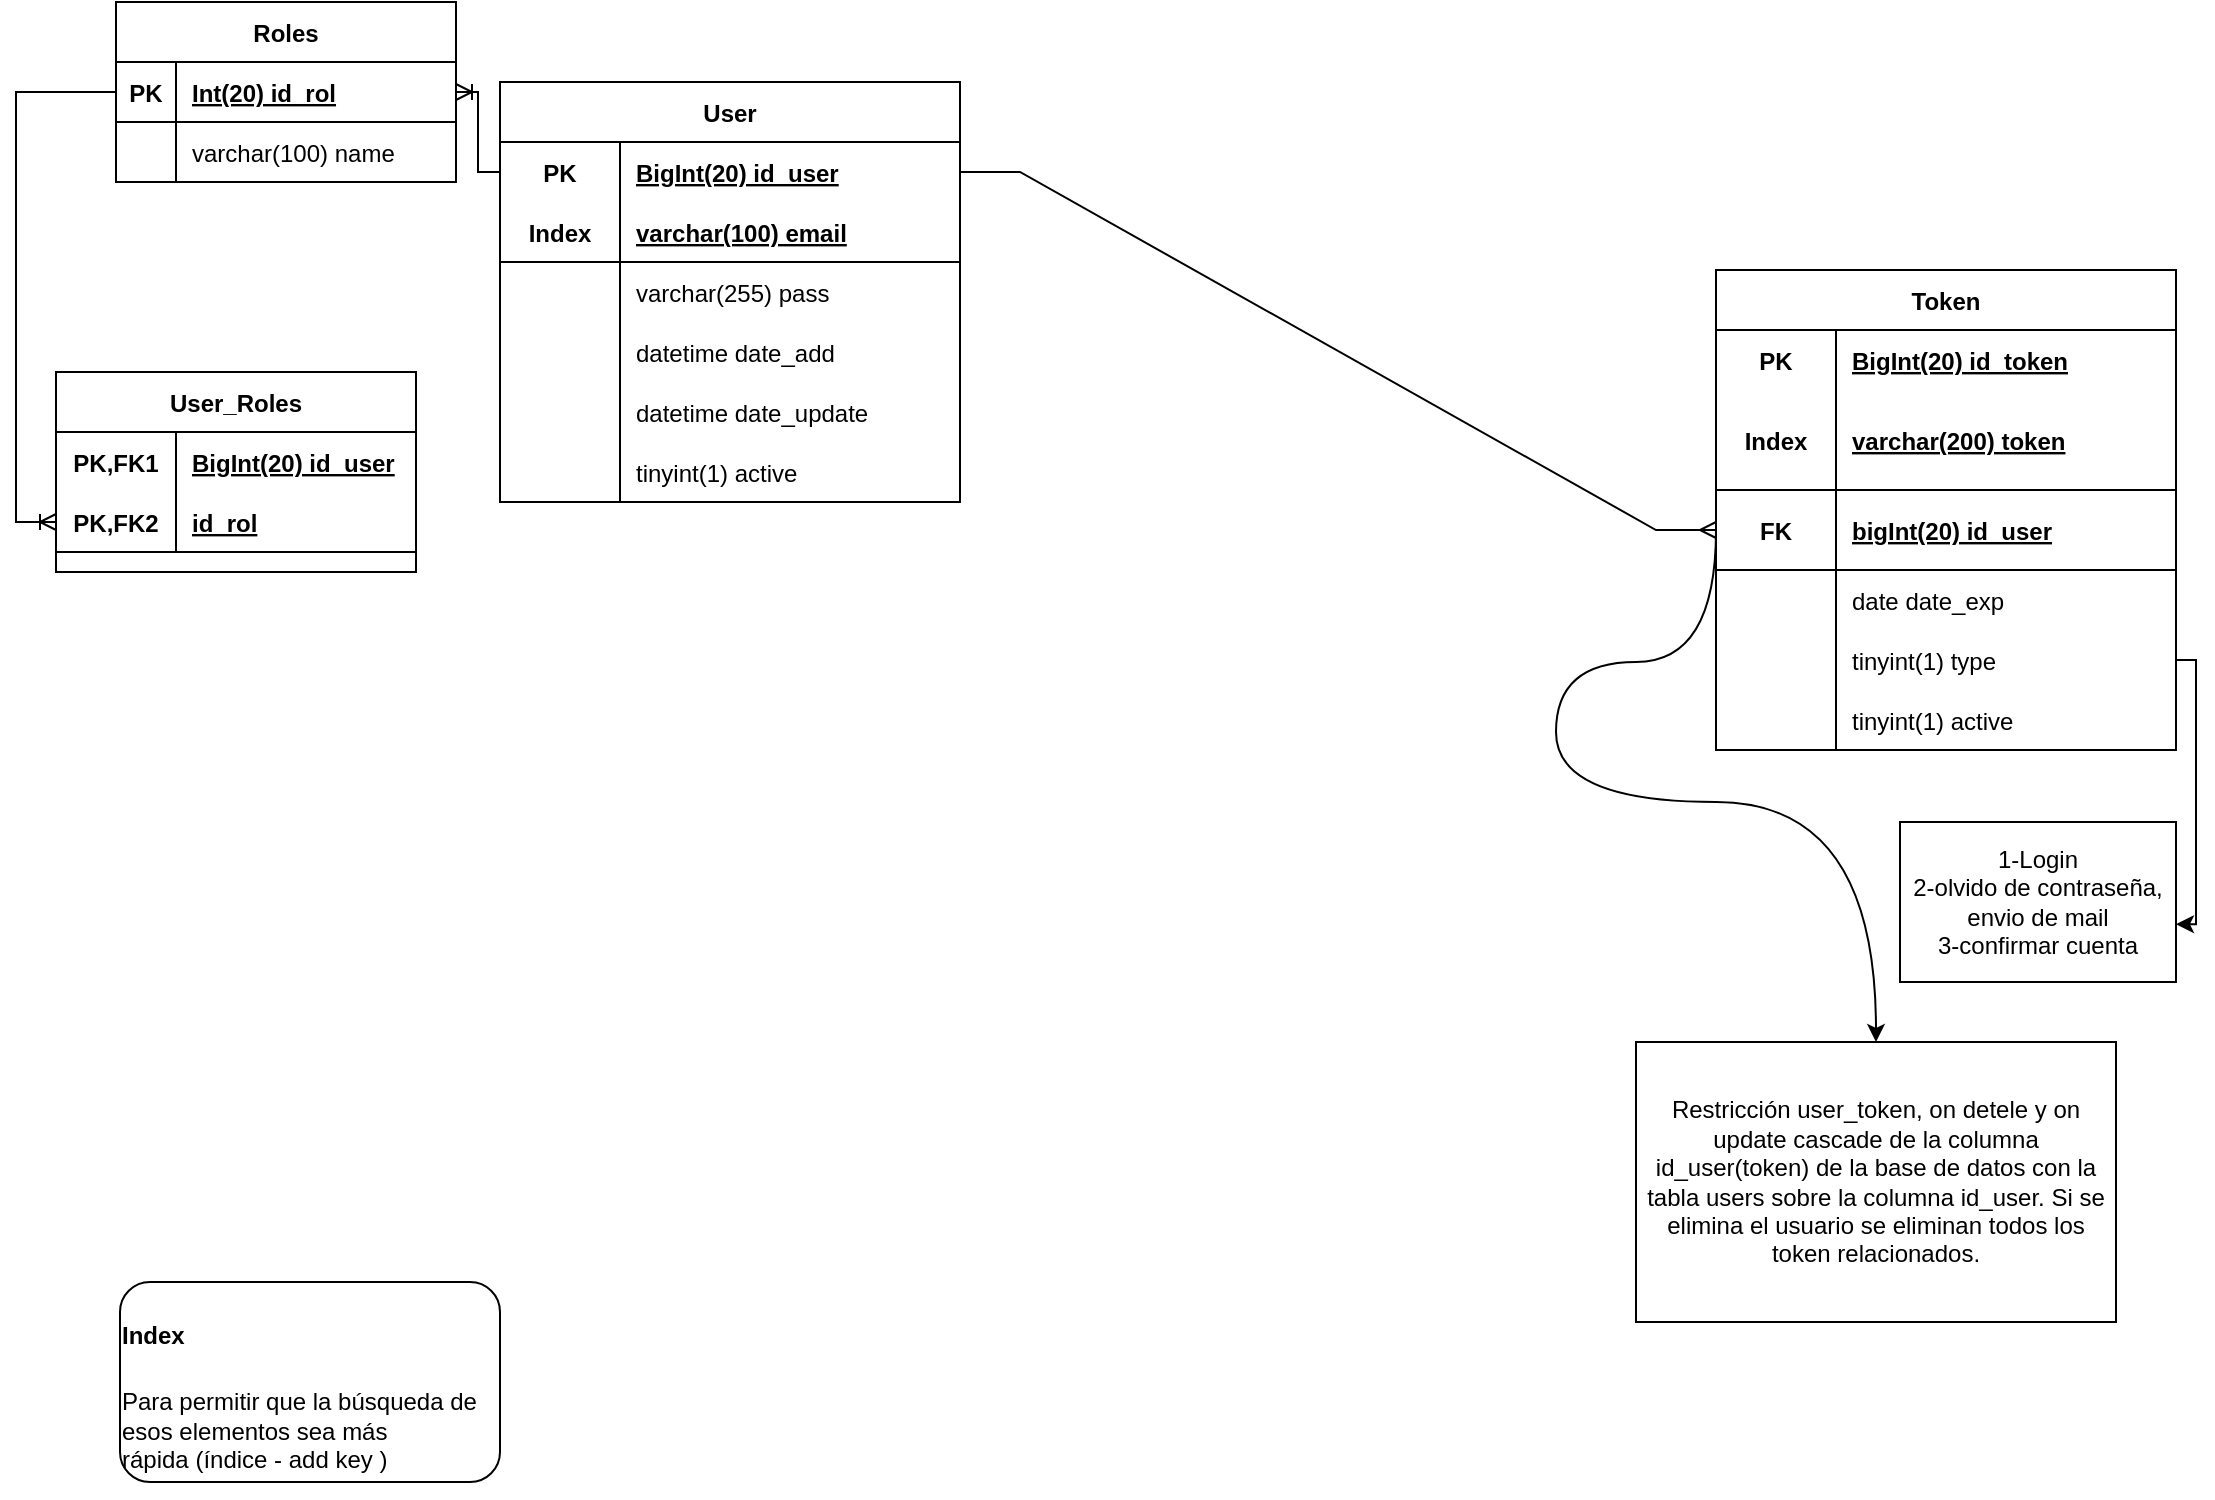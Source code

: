 <mxfile version="15.4.0" type="device"><diagram id="pSnXfoOCE_OVMd1hZphz" name="Página-1"><mxGraphModel dx="1422" dy="822" grid="1" gridSize="10" guides="1" tooltips="1" connect="1" arrows="1" fold="1" page="1" pageScale="1" pageWidth="583" pageHeight="827" math="0" shadow="0"><root><mxCell id="0"/><mxCell id="1" parent="0"/><mxCell id="ktPA_8-1dFrXCUiU2tz8-12" value="User" style="shape=table;startSize=30;container=1;collapsible=1;childLayout=tableLayout;fixedRows=1;rowLines=0;fontStyle=1;align=center;resizeLast=1;" parent="1" vertex="1"><mxGeometry x="292" y="80" width="230" height="210" as="geometry"/></mxCell><mxCell id="ktPA_8-1dFrXCUiU2tz8-13" value="" style="shape=partialRectangle;collapsible=0;dropTarget=0;pointerEvents=0;fillColor=none;top=0;left=0;bottom=0;right=0;points=[[0,0.5],[1,0.5]];portConstraint=eastwest;" parent="ktPA_8-1dFrXCUiU2tz8-12" vertex="1"><mxGeometry y="30" width="230" height="30" as="geometry"/></mxCell><mxCell id="ktPA_8-1dFrXCUiU2tz8-14" value="PK" style="shape=partialRectangle;connectable=0;fillColor=none;top=0;left=0;bottom=0;right=0;fontStyle=1;overflow=hidden;" parent="ktPA_8-1dFrXCUiU2tz8-13" vertex="1"><mxGeometry width="60" height="30" as="geometry"><mxRectangle width="60" height="30" as="alternateBounds"/></mxGeometry></mxCell><mxCell id="ktPA_8-1dFrXCUiU2tz8-15" value="BigInt(20) id_user" style="shape=partialRectangle;connectable=0;fillColor=none;top=0;left=0;bottom=0;right=0;align=left;spacingLeft=6;fontStyle=5;overflow=hidden;" parent="ktPA_8-1dFrXCUiU2tz8-13" vertex="1"><mxGeometry x="60" width="170" height="30" as="geometry"><mxRectangle width="170" height="30" as="alternateBounds"/></mxGeometry></mxCell><mxCell id="ktPA_8-1dFrXCUiU2tz8-16" value="" style="shape=partialRectangle;collapsible=0;dropTarget=0;pointerEvents=0;fillColor=none;top=0;left=0;bottom=1;right=0;points=[[0,0.5],[1,0.5]];portConstraint=eastwest;" parent="ktPA_8-1dFrXCUiU2tz8-12" vertex="1"><mxGeometry y="60" width="230" height="30" as="geometry"/></mxCell><mxCell id="ktPA_8-1dFrXCUiU2tz8-17" value="Index" style="shape=partialRectangle;connectable=0;fillColor=none;top=0;left=0;bottom=0;right=0;fontStyle=1;overflow=hidden;" parent="ktPA_8-1dFrXCUiU2tz8-16" vertex="1"><mxGeometry width="60" height="30" as="geometry"><mxRectangle width="60" height="30" as="alternateBounds"/></mxGeometry></mxCell><mxCell id="ktPA_8-1dFrXCUiU2tz8-18" value="varchar(100) email" style="shape=partialRectangle;connectable=0;fillColor=none;top=0;left=0;bottom=0;right=0;align=left;spacingLeft=6;fontStyle=5;overflow=hidden;" parent="ktPA_8-1dFrXCUiU2tz8-16" vertex="1"><mxGeometry x="60" width="170" height="30" as="geometry"><mxRectangle width="170" height="30" as="alternateBounds"/></mxGeometry></mxCell><mxCell id="ktPA_8-1dFrXCUiU2tz8-19" value="" style="shape=partialRectangle;collapsible=0;dropTarget=0;pointerEvents=0;fillColor=none;top=0;left=0;bottom=0;right=0;points=[[0,0.5],[1,0.5]];portConstraint=eastwest;" parent="ktPA_8-1dFrXCUiU2tz8-12" vertex="1"><mxGeometry y="90" width="230" height="30" as="geometry"/></mxCell><mxCell id="ktPA_8-1dFrXCUiU2tz8-20" value="" style="shape=partialRectangle;connectable=0;fillColor=none;top=0;left=0;bottom=0;right=0;editable=1;overflow=hidden;" parent="ktPA_8-1dFrXCUiU2tz8-19" vertex="1"><mxGeometry width="60" height="30" as="geometry"><mxRectangle width="60" height="30" as="alternateBounds"/></mxGeometry></mxCell><mxCell id="ktPA_8-1dFrXCUiU2tz8-21" value="varchar(255) pass" style="shape=partialRectangle;connectable=0;fillColor=none;top=0;left=0;bottom=0;right=0;align=left;spacingLeft=6;overflow=hidden;" parent="ktPA_8-1dFrXCUiU2tz8-19" vertex="1"><mxGeometry x="60" width="170" height="30" as="geometry"><mxRectangle width="170" height="30" as="alternateBounds"/></mxGeometry></mxCell><mxCell id="ktPA_8-1dFrXCUiU2tz8-22" value="" style="shape=partialRectangle;collapsible=0;dropTarget=0;pointerEvents=0;fillColor=none;top=0;left=0;bottom=0;right=0;points=[[0,0.5],[1,0.5]];portConstraint=eastwest;" parent="ktPA_8-1dFrXCUiU2tz8-12" vertex="1"><mxGeometry y="120" width="230" height="30" as="geometry"/></mxCell><mxCell id="ktPA_8-1dFrXCUiU2tz8-23" value="" style="shape=partialRectangle;connectable=0;fillColor=none;top=0;left=0;bottom=0;right=0;editable=1;overflow=hidden;" parent="ktPA_8-1dFrXCUiU2tz8-22" vertex="1"><mxGeometry width="60" height="30" as="geometry"><mxRectangle width="60" height="30" as="alternateBounds"/></mxGeometry></mxCell><mxCell id="ktPA_8-1dFrXCUiU2tz8-24" value="datetime date_add" style="shape=partialRectangle;connectable=0;fillColor=none;top=0;left=0;bottom=0;right=0;align=left;spacingLeft=6;overflow=hidden;" parent="ktPA_8-1dFrXCUiU2tz8-22" vertex="1"><mxGeometry x="60" width="170" height="30" as="geometry"><mxRectangle width="170" height="30" as="alternateBounds"/></mxGeometry></mxCell><mxCell id="ktPA_8-1dFrXCUiU2tz8-25" value="" style="shape=partialRectangle;collapsible=0;dropTarget=0;pointerEvents=0;fillColor=none;top=0;left=0;bottom=0;right=0;points=[[0,0.5],[1,0.5]];portConstraint=eastwest;" parent="ktPA_8-1dFrXCUiU2tz8-12" vertex="1"><mxGeometry y="150" width="230" height="30" as="geometry"/></mxCell><mxCell id="ktPA_8-1dFrXCUiU2tz8-26" value="" style="shape=partialRectangle;connectable=0;fillColor=none;top=0;left=0;bottom=0;right=0;editable=1;overflow=hidden;" parent="ktPA_8-1dFrXCUiU2tz8-25" vertex="1"><mxGeometry width="60" height="30" as="geometry"><mxRectangle width="60" height="30" as="alternateBounds"/></mxGeometry></mxCell><mxCell id="ktPA_8-1dFrXCUiU2tz8-27" value="datetime date_update" style="shape=partialRectangle;connectable=0;fillColor=none;top=0;left=0;bottom=0;right=0;align=left;spacingLeft=6;overflow=hidden;" parent="ktPA_8-1dFrXCUiU2tz8-25" vertex="1"><mxGeometry x="60" width="170" height="30" as="geometry"><mxRectangle width="170" height="30" as="alternateBounds"/></mxGeometry></mxCell><mxCell id="ktPA_8-1dFrXCUiU2tz8-43" value="" style="shape=partialRectangle;collapsible=0;dropTarget=0;pointerEvents=0;fillColor=none;top=0;left=0;bottom=0;right=0;points=[[0,0.5],[1,0.5]];portConstraint=eastwest;" parent="ktPA_8-1dFrXCUiU2tz8-12" vertex="1"><mxGeometry y="180" width="230" height="30" as="geometry"/></mxCell><mxCell id="ktPA_8-1dFrXCUiU2tz8-44" value="" style="shape=partialRectangle;connectable=0;fillColor=none;top=0;left=0;bottom=0;right=0;editable=1;overflow=hidden;" parent="ktPA_8-1dFrXCUiU2tz8-43" vertex="1"><mxGeometry width="60" height="30" as="geometry"><mxRectangle width="60" height="30" as="alternateBounds"/></mxGeometry></mxCell><mxCell id="ktPA_8-1dFrXCUiU2tz8-45" value="tinyint(1) active" style="shape=partialRectangle;connectable=0;fillColor=none;top=0;left=0;bottom=0;right=0;align=left;spacingLeft=6;overflow=hidden;" parent="ktPA_8-1dFrXCUiU2tz8-43" vertex="1"><mxGeometry x="60" width="170" height="30" as="geometry"><mxRectangle width="170" height="30" as="alternateBounds"/></mxGeometry></mxCell><mxCell id="sQ-A8X_ZuX7Fye4m_Rut-1" value="Token" style="shape=table;startSize=30;container=1;collapsible=1;childLayout=tableLayout;fixedRows=1;rowLines=0;fontStyle=1;align=center;resizeLast=1;" parent="1" vertex="1"><mxGeometry x="900" y="174" width="230" height="240" as="geometry"/></mxCell><mxCell id="sQ-A8X_ZuX7Fye4m_Rut-2" value="" style="shape=partialRectangle;collapsible=0;dropTarget=0;pointerEvents=0;fillColor=none;top=0;left=0;bottom=0;right=0;points=[[0,0.5],[1,0.5]];portConstraint=eastwest;" parent="sQ-A8X_ZuX7Fye4m_Rut-1" vertex="1"><mxGeometry y="30" width="230" height="30" as="geometry"/></mxCell><mxCell id="sQ-A8X_ZuX7Fye4m_Rut-3" value="PK" style="shape=partialRectangle;connectable=0;fillColor=none;top=0;left=0;bottom=0;right=0;fontStyle=1;overflow=hidden;" parent="sQ-A8X_ZuX7Fye4m_Rut-2" vertex="1"><mxGeometry width="60" height="30" as="geometry"><mxRectangle width="60" height="30" as="alternateBounds"/></mxGeometry></mxCell><mxCell id="sQ-A8X_ZuX7Fye4m_Rut-4" value="BigInt(20) id_token" style="shape=partialRectangle;connectable=0;fillColor=none;top=0;left=0;bottom=0;right=0;align=left;spacingLeft=6;fontStyle=5;overflow=hidden;" parent="sQ-A8X_ZuX7Fye4m_Rut-2" vertex="1"><mxGeometry x="60" width="170" height="30" as="geometry"><mxRectangle width="170" height="30" as="alternateBounds"/></mxGeometry></mxCell><mxCell id="sQ-A8X_ZuX7Fye4m_Rut-47" value="" style="shape=partialRectangle;collapsible=0;dropTarget=0;pointerEvents=0;fillColor=none;top=0;left=0;bottom=1;right=0;points=[[0,0.5],[1,0.5]];portConstraint=eastwest;" parent="sQ-A8X_ZuX7Fye4m_Rut-1" vertex="1"><mxGeometry y="60" width="230" height="50" as="geometry"/></mxCell><mxCell id="sQ-A8X_ZuX7Fye4m_Rut-48" value="Index" style="shape=partialRectangle;connectable=0;fillColor=none;top=0;left=0;bottom=0;right=0;fontStyle=1;overflow=hidden;" parent="sQ-A8X_ZuX7Fye4m_Rut-47" vertex="1"><mxGeometry width="60" height="50" as="geometry"><mxRectangle width="60" height="50" as="alternateBounds"/></mxGeometry></mxCell><mxCell id="sQ-A8X_ZuX7Fye4m_Rut-49" value="varchar(200) token" style="shape=partialRectangle;connectable=0;fillColor=none;top=0;left=0;bottom=0;right=0;align=left;spacingLeft=6;fontStyle=5;overflow=hidden;" parent="sQ-A8X_ZuX7Fye4m_Rut-47" vertex="1"><mxGeometry x="60" width="170" height="50" as="geometry"><mxRectangle width="170" height="50" as="alternateBounds"/></mxGeometry></mxCell><mxCell id="sQ-A8X_ZuX7Fye4m_Rut-5" value="" style="shape=partialRectangle;collapsible=0;dropTarget=0;pointerEvents=0;fillColor=none;top=0;left=0;bottom=1;right=0;points=[[0,0.5],[1,0.5]];portConstraint=eastwest;" parent="sQ-A8X_ZuX7Fye4m_Rut-1" vertex="1"><mxGeometry y="110" width="230" height="40" as="geometry"/></mxCell><mxCell id="sQ-A8X_ZuX7Fye4m_Rut-6" value="FK" style="shape=partialRectangle;connectable=0;fillColor=none;top=0;left=0;bottom=0;right=0;fontStyle=1;overflow=hidden;" parent="sQ-A8X_ZuX7Fye4m_Rut-5" vertex="1"><mxGeometry width="60" height="40" as="geometry"><mxRectangle width="60" height="40" as="alternateBounds"/></mxGeometry></mxCell><mxCell id="sQ-A8X_ZuX7Fye4m_Rut-7" value="bigInt(20) id_user" style="shape=partialRectangle;connectable=0;fillColor=none;top=0;left=0;bottom=0;right=0;align=left;spacingLeft=6;fontStyle=5;overflow=hidden;" parent="sQ-A8X_ZuX7Fye4m_Rut-5" vertex="1"><mxGeometry x="60" width="170" height="40" as="geometry"><mxRectangle width="170" height="40" as="alternateBounds"/></mxGeometry></mxCell><mxCell id="sQ-A8X_ZuX7Fye4m_Rut-8" value="" style="shape=partialRectangle;collapsible=0;dropTarget=0;pointerEvents=0;fillColor=none;top=0;left=0;bottom=0;right=0;points=[[0,0.5],[1,0.5]];portConstraint=eastwest;" parent="sQ-A8X_ZuX7Fye4m_Rut-1" vertex="1"><mxGeometry y="150" width="230" height="30" as="geometry"/></mxCell><mxCell id="sQ-A8X_ZuX7Fye4m_Rut-9" value="" style="shape=partialRectangle;connectable=0;fillColor=none;top=0;left=0;bottom=0;right=0;editable=1;overflow=hidden;" parent="sQ-A8X_ZuX7Fye4m_Rut-8" vertex="1"><mxGeometry width="60" height="30" as="geometry"><mxRectangle width="60" height="30" as="alternateBounds"/></mxGeometry></mxCell><mxCell id="sQ-A8X_ZuX7Fye4m_Rut-10" value="date date_exp" style="shape=partialRectangle;connectable=0;fillColor=none;top=0;left=0;bottom=0;right=0;align=left;spacingLeft=6;overflow=hidden;" parent="sQ-A8X_ZuX7Fye4m_Rut-8" vertex="1"><mxGeometry x="60" width="170" height="30" as="geometry"><mxRectangle width="170" height="30" as="alternateBounds"/></mxGeometry></mxCell><mxCell id="sQ-A8X_ZuX7Fye4m_Rut-11" value="" style="shape=partialRectangle;collapsible=0;dropTarget=0;pointerEvents=0;fillColor=none;top=0;left=0;bottom=0;right=0;points=[[0,0.5],[1,0.5]];portConstraint=eastwest;" parent="sQ-A8X_ZuX7Fye4m_Rut-1" vertex="1"><mxGeometry y="180" width="230" height="30" as="geometry"/></mxCell><mxCell id="sQ-A8X_ZuX7Fye4m_Rut-12" value="" style="shape=partialRectangle;connectable=0;fillColor=none;top=0;left=0;bottom=0;right=0;editable=1;overflow=hidden;" parent="sQ-A8X_ZuX7Fye4m_Rut-11" vertex="1"><mxGeometry width="60" height="30" as="geometry"><mxRectangle width="60" height="30" as="alternateBounds"/></mxGeometry></mxCell><mxCell id="sQ-A8X_ZuX7Fye4m_Rut-13" value="tinyint(1) type" style="shape=partialRectangle;connectable=0;fillColor=none;top=0;left=0;bottom=0;right=0;align=left;spacingLeft=6;overflow=hidden;" parent="sQ-A8X_ZuX7Fye4m_Rut-11" vertex="1"><mxGeometry x="60" width="170" height="30" as="geometry"><mxRectangle width="170" height="30" as="alternateBounds"/></mxGeometry></mxCell><mxCell id="sQ-A8X_ZuX7Fye4m_Rut-17" value="" style="shape=partialRectangle;collapsible=0;dropTarget=0;pointerEvents=0;fillColor=none;top=0;left=0;bottom=0;right=0;points=[[0,0.5],[1,0.5]];portConstraint=eastwest;" parent="sQ-A8X_ZuX7Fye4m_Rut-1" vertex="1"><mxGeometry y="210" width="230" height="30" as="geometry"/></mxCell><mxCell id="sQ-A8X_ZuX7Fye4m_Rut-18" value="" style="shape=partialRectangle;connectable=0;fillColor=none;top=0;left=0;bottom=0;right=0;editable=1;overflow=hidden;" parent="sQ-A8X_ZuX7Fye4m_Rut-17" vertex="1"><mxGeometry width="60" height="30" as="geometry"><mxRectangle width="60" height="30" as="alternateBounds"/></mxGeometry></mxCell><mxCell id="sQ-A8X_ZuX7Fye4m_Rut-19" value="tinyint(1) active" style="shape=partialRectangle;connectable=0;fillColor=none;top=0;left=0;bottom=0;right=0;align=left;spacingLeft=6;overflow=hidden;" parent="sQ-A8X_ZuX7Fye4m_Rut-17" vertex="1"><mxGeometry x="60" width="170" height="30" as="geometry"><mxRectangle width="170" height="30" as="alternateBounds"/></mxGeometry></mxCell><mxCell id="sQ-A8X_ZuX7Fye4m_Rut-50" value="" style="edgeStyle=entityRelationEdgeStyle;fontSize=12;html=1;endArrow=ERmany;rounded=0;entryX=0;entryY=0.5;entryDx=0;entryDy=0;exitX=1;exitY=0.5;exitDx=0;exitDy=0;" parent="1" source="ktPA_8-1dFrXCUiU2tz8-13" target="sQ-A8X_ZuX7Fye4m_Rut-5" edge="1"><mxGeometry width="100" height="100" relative="1" as="geometry"><mxPoint x="340" y="400" as="sourcePoint"/><mxPoint x="440" y="300" as="targetPoint"/></mxGeometry></mxCell><mxCell id="sQ-A8X_ZuX7Fye4m_Rut-51" value="&lt;p style=&quot;line-height: 40%&quot;&gt;&lt;/p&gt;&lt;h1 style=&quot;text-align: left&quot;&gt;&lt;font style=&quot;font-size: 12px&quot;&gt;Index&lt;/font&gt;&lt;/h1&gt;&lt;p style=&quot;text-align: left&quot;&gt;&lt;font style=&quot;font-size: 12px ; line-height: 40%&quot;&gt;Para permitir que la búsqueda de esos elementos sea más rápida&amp;nbsp;&lt;/font&gt;&lt;span&gt;(índice - add key )&lt;/span&gt;&lt;/p&gt;&lt;p&gt;&lt;/p&gt;" style="rounded=1;whiteSpace=wrap;html=1;" parent="1" vertex="1"><mxGeometry x="102" y="680" width="190" height="100" as="geometry"/></mxCell><mxCell id="sQ-A8X_ZuX7Fye4m_Rut-55" value="" style="endArrow=classic;html=1;rounded=0;edgeStyle=orthogonalEdgeStyle;entryX=1;entryY=0.639;entryDx=0;entryDy=0;entryPerimeter=0;exitX=1;exitY=0.5;exitDx=0;exitDy=0;" parent="1" source="sQ-A8X_ZuX7Fye4m_Rut-11" target="sQ-A8X_ZuX7Fye4m_Rut-57" edge="1"><mxGeometry width="50" height="50" relative="1" as="geometry"><mxPoint x="350" y="420" as="sourcePoint"/><mxPoint x="370" y="560" as="targetPoint"/></mxGeometry></mxCell><mxCell id="sQ-A8X_ZuX7Fye4m_Rut-57" value="1-Login&lt;br&gt;2-olvido de contraseña, envio de mail&lt;br&gt;3-confirmar cuenta" style="rounded=0;whiteSpace=wrap;html=1;" parent="1" vertex="1"><mxGeometry x="992" y="450" width="138" height="80" as="geometry"/></mxCell><mxCell id="sQ-A8X_ZuX7Fye4m_Rut-59" value="" style="curved=1;endArrow=classic;html=1;rounded=0;edgeStyle=orthogonalEdgeStyle;exitX=0;exitY=0.5;exitDx=0;exitDy=0;" parent="1" source="sQ-A8X_ZuX7Fye4m_Rut-5" target="sQ-A8X_ZuX7Fye4m_Rut-60" edge="1"><mxGeometry width="50" height="50" relative="1" as="geometry"><mxPoint x="380" y="370" as="sourcePoint"/><mxPoint x="414" y="530" as="targetPoint"/><Array as="points"><mxPoint x="900" y="370"/><mxPoint x="820" y="370"/><mxPoint x="820" y="440"/><mxPoint x="980" y="440"/></Array></mxGeometry></mxCell><mxCell id="sQ-A8X_ZuX7Fye4m_Rut-60" value="Restricción user_token, on detele y on update cascade de la columna id_user(token) de la base de datos con la tabla users sobre la columna id_user. Si se elimina el usuario se eliminan todos los token relacionados." style="rounded=0;whiteSpace=wrap;html=1;" parent="1" vertex="1"><mxGeometry x="860" y="560" width="240" height="140" as="geometry"/></mxCell><mxCell id="JhmAGcUBMFAtfFZW6bQu-1" value="Roles" style="shape=table;startSize=30;container=1;collapsible=1;childLayout=tableLayout;fixedRows=1;rowLines=0;fontStyle=1;align=center;resizeLast=1;" parent="1" vertex="1"><mxGeometry x="100" y="40" width="170" height="90" as="geometry"/></mxCell><mxCell id="JhmAGcUBMFAtfFZW6bQu-2" value="" style="shape=partialRectangle;collapsible=0;dropTarget=0;pointerEvents=0;fillColor=none;top=0;left=0;bottom=1;right=0;points=[[0,0.5],[1,0.5]];portConstraint=eastwest;" parent="JhmAGcUBMFAtfFZW6bQu-1" vertex="1"><mxGeometry y="30" width="170" height="30" as="geometry"/></mxCell><mxCell id="JhmAGcUBMFAtfFZW6bQu-3" value="PK" style="shape=partialRectangle;connectable=0;fillColor=none;top=0;left=0;bottom=0;right=0;fontStyle=1;overflow=hidden;" parent="JhmAGcUBMFAtfFZW6bQu-2" vertex="1"><mxGeometry width="30" height="30" as="geometry"><mxRectangle width="30" height="30" as="alternateBounds"/></mxGeometry></mxCell><mxCell id="JhmAGcUBMFAtfFZW6bQu-4" value="Int(20) id_rol" style="shape=partialRectangle;connectable=0;fillColor=none;top=0;left=0;bottom=0;right=0;align=left;spacingLeft=6;fontStyle=5;overflow=hidden;" parent="JhmAGcUBMFAtfFZW6bQu-2" vertex="1"><mxGeometry x="30" width="140" height="30" as="geometry"><mxRectangle width="140" height="30" as="alternateBounds"/></mxGeometry></mxCell><mxCell id="JhmAGcUBMFAtfFZW6bQu-5" value="" style="shape=partialRectangle;collapsible=0;dropTarget=0;pointerEvents=0;fillColor=none;top=0;left=0;bottom=0;right=0;points=[[0,0.5],[1,0.5]];portConstraint=eastwest;" parent="JhmAGcUBMFAtfFZW6bQu-1" vertex="1"><mxGeometry y="60" width="170" height="30" as="geometry"/></mxCell><mxCell id="JhmAGcUBMFAtfFZW6bQu-6" value="" style="shape=partialRectangle;connectable=0;fillColor=none;top=0;left=0;bottom=0;right=0;editable=1;overflow=hidden;" parent="JhmAGcUBMFAtfFZW6bQu-5" vertex="1"><mxGeometry width="30" height="30" as="geometry"><mxRectangle width="30" height="30" as="alternateBounds"/></mxGeometry></mxCell><mxCell id="JhmAGcUBMFAtfFZW6bQu-7" value="varchar(100) name" style="shape=partialRectangle;connectable=0;fillColor=none;top=0;left=0;bottom=0;right=0;align=left;spacingLeft=6;overflow=hidden;" parent="JhmAGcUBMFAtfFZW6bQu-5" vertex="1"><mxGeometry x="30" width="140" height="30" as="geometry"><mxRectangle width="140" height="30" as="alternateBounds"/></mxGeometry></mxCell><mxCell id="JhmAGcUBMFAtfFZW6bQu-14" value="User_Roles" style="shape=table;startSize=30;container=1;collapsible=1;childLayout=tableLayout;fixedRows=1;rowLines=0;fontStyle=1;align=center;resizeLast=1;" parent="1" vertex="1"><mxGeometry x="70" y="225" width="180" height="100" as="geometry"/></mxCell><mxCell id="JhmAGcUBMFAtfFZW6bQu-15" value="" style="shape=partialRectangle;collapsible=0;dropTarget=0;pointerEvents=0;fillColor=none;top=0;left=0;bottom=0;right=0;points=[[0,0.5],[1,0.5]];portConstraint=eastwest;" parent="JhmAGcUBMFAtfFZW6bQu-14" vertex="1"><mxGeometry y="30" width="180" height="30" as="geometry"/></mxCell><mxCell id="JhmAGcUBMFAtfFZW6bQu-16" value="PK,FK1" style="shape=partialRectangle;connectable=0;fillColor=none;top=0;left=0;bottom=0;right=0;fontStyle=1;overflow=hidden;" parent="JhmAGcUBMFAtfFZW6bQu-15" vertex="1"><mxGeometry width="60" height="30" as="geometry"><mxRectangle width="60" height="30" as="alternateBounds"/></mxGeometry></mxCell><mxCell id="JhmAGcUBMFAtfFZW6bQu-17" value="BigInt(20) id_user" style="shape=partialRectangle;connectable=0;fillColor=none;top=0;left=0;bottom=0;right=0;align=left;spacingLeft=6;fontStyle=5;overflow=hidden;" parent="JhmAGcUBMFAtfFZW6bQu-15" vertex="1"><mxGeometry x="60" width="120" height="30" as="geometry"><mxRectangle width="120" height="30" as="alternateBounds"/></mxGeometry></mxCell><mxCell id="JhmAGcUBMFAtfFZW6bQu-18" value="" style="shape=partialRectangle;collapsible=0;dropTarget=0;pointerEvents=0;fillColor=none;top=0;left=0;bottom=1;right=0;points=[[0,0.5],[1,0.5]];portConstraint=eastwest;" parent="JhmAGcUBMFAtfFZW6bQu-14" vertex="1"><mxGeometry y="60" width="180" height="30" as="geometry"/></mxCell><mxCell id="JhmAGcUBMFAtfFZW6bQu-19" value="PK,FK2" style="shape=partialRectangle;connectable=0;fillColor=none;top=0;left=0;bottom=0;right=0;fontStyle=1;overflow=hidden;" parent="JhmAGcUBMFAtfFZW6bQu-18" vertex="1"><mxGeometry width="60" height="30" as="geometry"><mxRectangle width="60" height="30" as="alternateBounds"/></mxGeometry></mxCell><mxCell id="JhmAGcUBMFAtfFZW6bQu-20" value="id_rol" style="shape=partialRectangle;connectable=0;fillColor=none;top=0;left=0;bottom=0;right=0;align=left;spacingLeft=6;fontStyle=5;overflow=hidden;" parent="JhmAGcUBMFAtfFZW6bQu-18" vertex="1"><mxGeometry x="60" width="120" height="30" as="geometry"><mxRectangle width="120" height="30" as="alternateBounds"/></mxGeometry></mxCell><mxCell id="0rs4oJxTFenPOZLoimjV-20" value="" style="fontSize=12;html=1;endArrow=ERoneToMany;rounded=0;exitX=0;exitY=0.5;exitDx=0;exitDy=0;edgeStyle=orthogonalEdgeStyle;" parent="1" source="JhmAGcUBMFAtfFZW6bQu-2" edge="1"><mxGeometry width="100" height="100" relative="1" as="geometry"><mxPoint x="340" y="200" as="sourcePoint"/><mxPoint x="70" y="300" as="targetPoint"/><Array as="points"><mxPoint x="50" y="85"/><mxPoint x="50" y="300"/></Array></mxGeometry></mxCell><mxCell id="0rs4oJxTFenPOZLoimjV-22" value="" style="edgeStyle=orthogonalEdgeStyle;fontSize=12;html=1;endArrow=ERoneToMany;rounded=0;exitX=0;exitY=0.5;exitDx=0;exitDy=0;entryX=1;entryY=0.5;entryDx=0;entryDy=0;" parent="1" source="ktPA_8-1dFrXCUiU2tz8-13" edge="1" target="JhmAGcUBMFAtfFZW6bQu-2"><mxGeometry width="100" height="100" relative="1" as="geometry"><mxPoint x="330" y="270" as="sourcePoint"/><mxPoint x="360" y="80" as="targetPoint"/></mxGeometry></mxCell></root></mxGraphModel></diagram></mxfile>